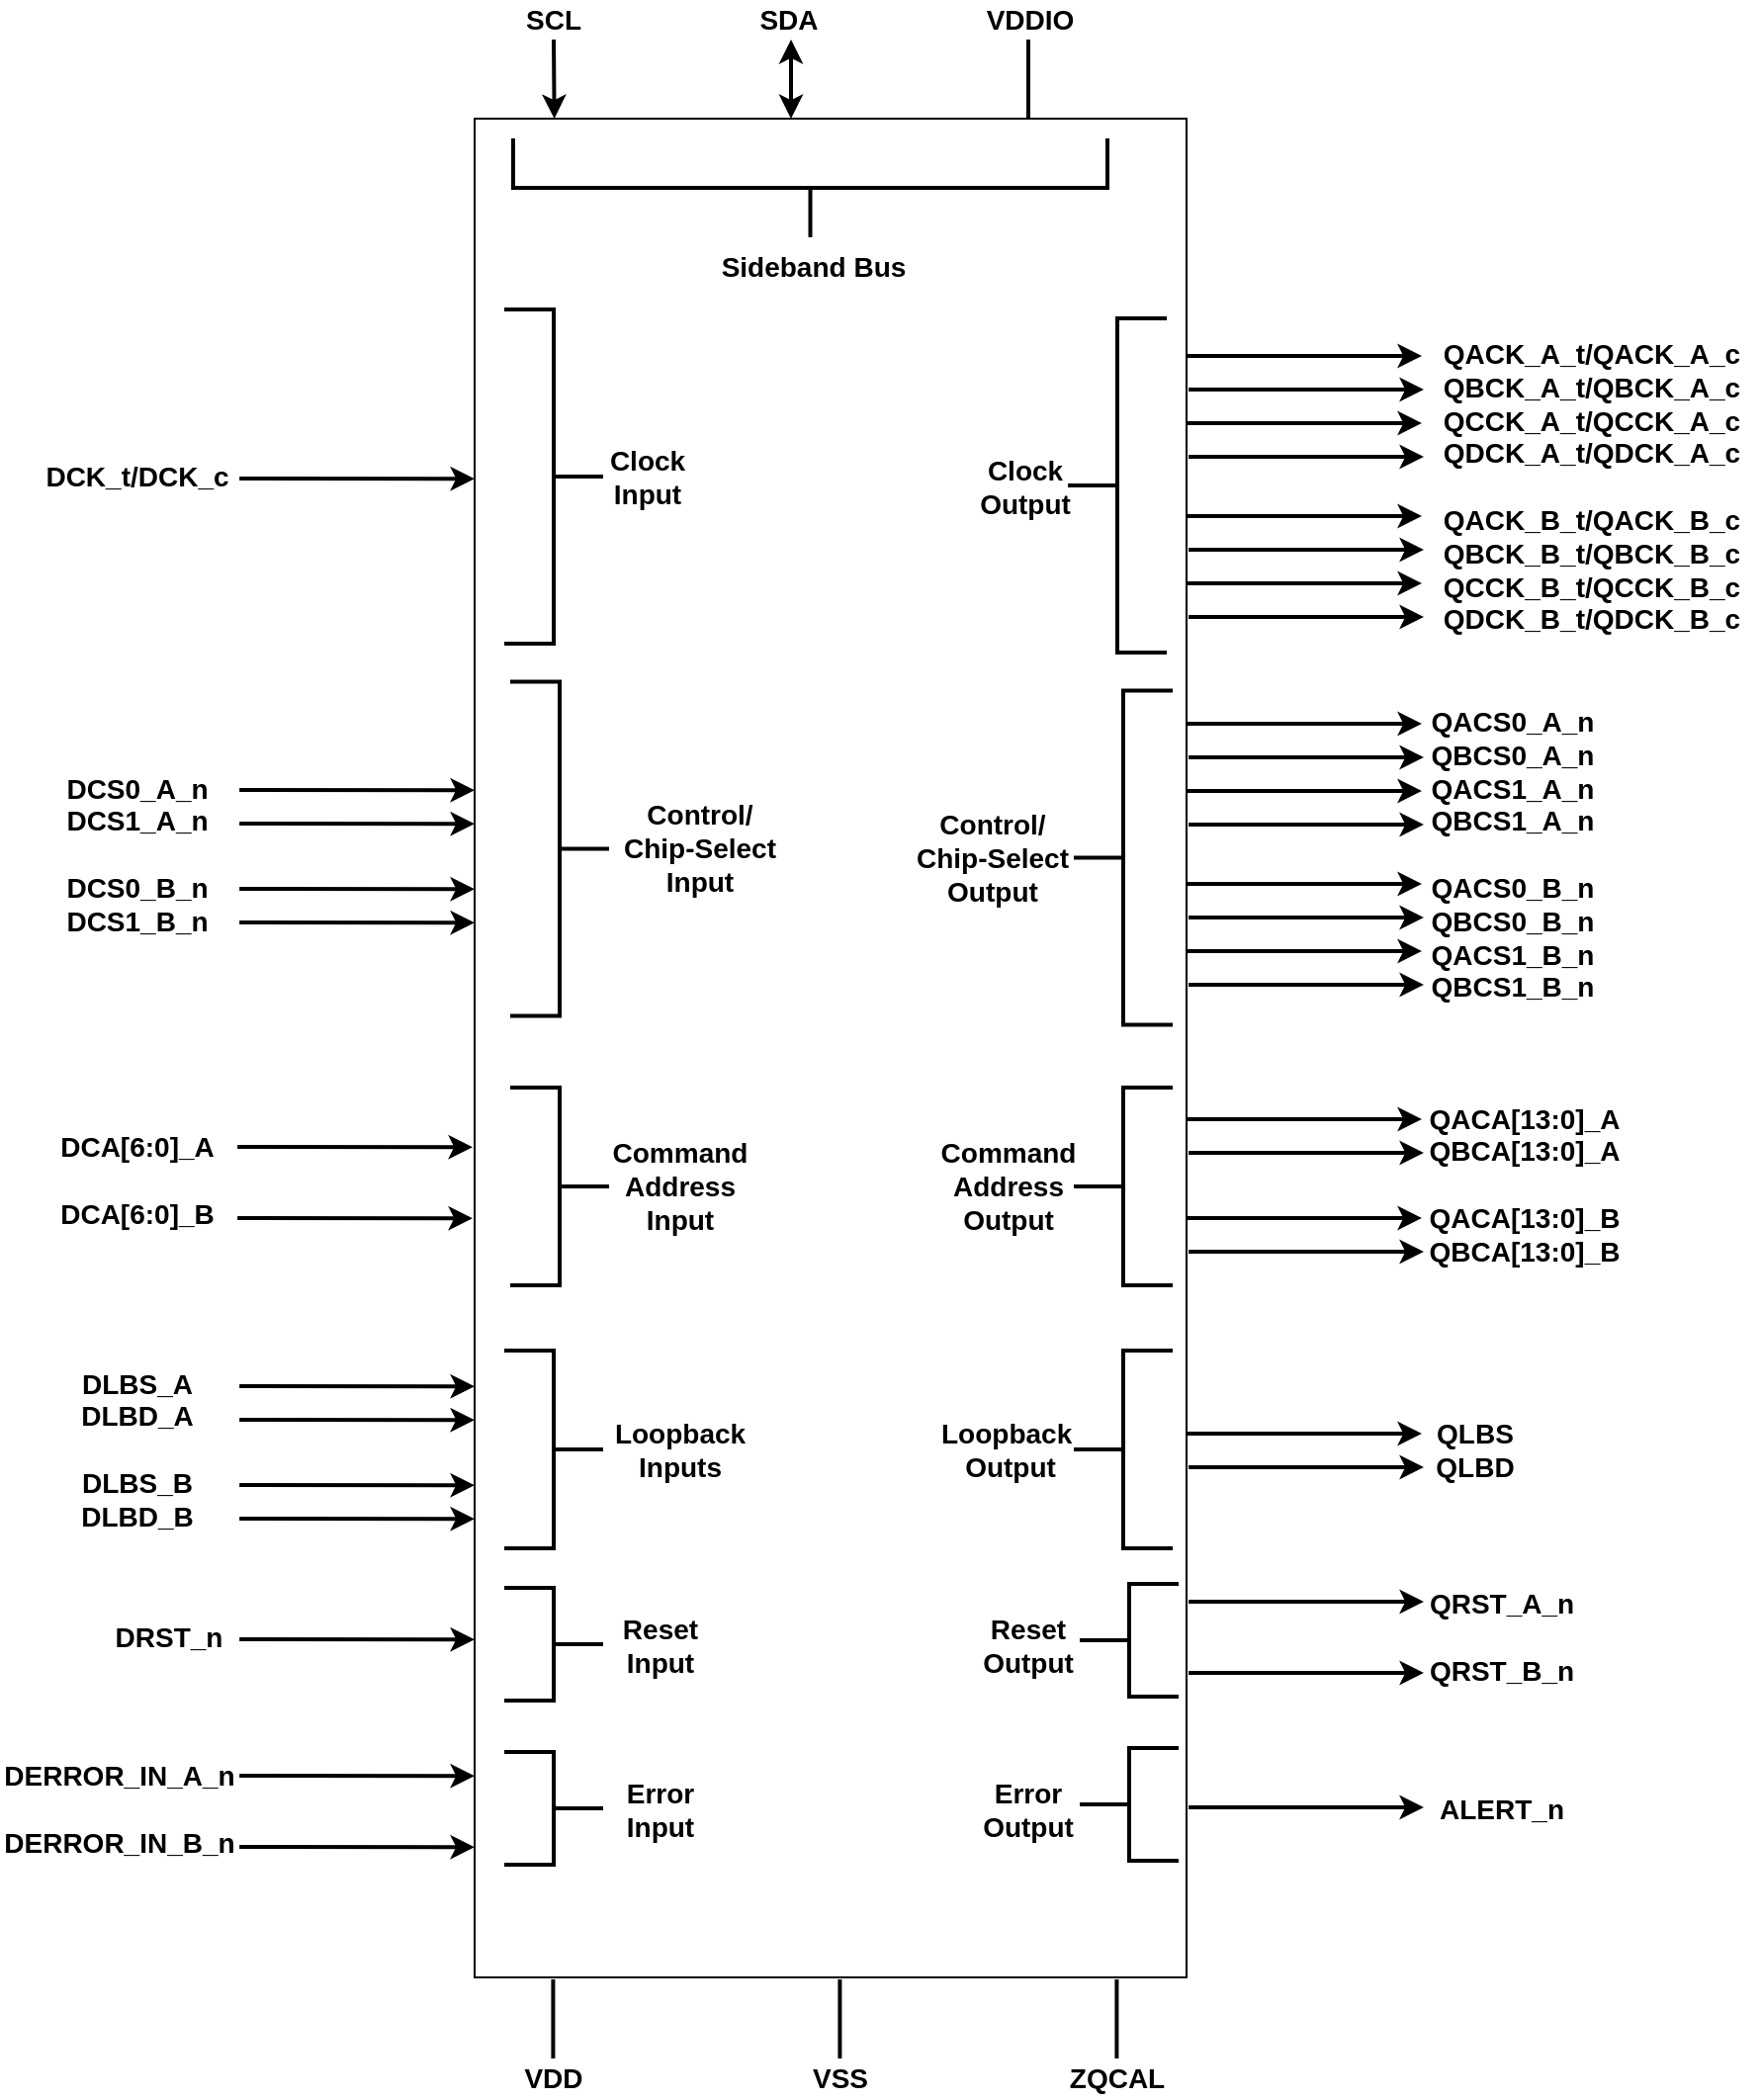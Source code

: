 <mxfile version="26.0.10">
  <diagram name="Page-1" id="vdN65WVOUSUoNXqUONqW">
    <mxGraphModel dx="1286" dy="1109" grid="1" gridSize="10" guides="1" tooltips="1" connect="1" arrows="1" fold="1" page="1" pageScale="1" pageWidth="850" pageHeight="1100" math="0" shadow="0">
      <root>
        <mxCell id="0" />
        <mxCell id="1" parent="0" />
        <mxCell id="19wFOHCZdqjI787uc1kk-1" value="" style="rounded=0;whiteSpace=wrap;html=1;" vertex="1" parent="1">
          <mxGeometry x="240" y="80" width="360" height="940" as="geometry" />
        </mxCell>
        <mxCell id="19wFOHCZdqjI787uc1kk-2" value="" style="endArrow=classic;html=1;rounded=0;entryX=-0.003;entryY=0.059;entryDx=0;entryDy=0;entryPerimeter=0;strokeWidth=2;" edge="1" parent="1">
          <mxGeometry width="50" height="50" relative="1" as="geometry">
            <mxPoint x="121.08" y="262" as="sourcePoint" />
            <mxPoint x="240.0" y="262.12" as="targetPoint" />
          </mxGeometry>
        </mxCell>
        <mxCell id="19wFOHCZdqjI787uc1kk-5" value="DCK_t/DCK_c" style="text;html=1;align=center;verticalAlign=middle;whiteSpace=wrap;rounded=0;fontStyle=1;fontSize=14;" vertex="1" parent="1">
          <mxGeometry x="19" y="241" width="101.08" height="40" as="geometry" />
        </mxCell>
        <mxCell id="19wFOHCZdqjI787uc1kk-6" value="" style="endArrow=classic;html=1;rounded=0;entryX=-0.003;entryY=0.059;entryDx=0;entryDy=0;entryPerimeter=0;strokeWidth=2;" edge="1" parent="1">
          <mxGeometry width="50" height="50" relative="1" as="geometry">
            <mxPoint x="600" y="200" as="sourcePoint" />
            <mxPoint x="719" y="200" as="targetPoint" />
          </mxGeometry>
        </mxCell>
        <mxCell id="19wFOHCZdqjI787uc1kk-7" value="" style="endArrow=classic;html=1;rounded=0;entryX=-0.003;entryY=0.059;entryDx=0;entryDy=0;entryPerimeter=0;strokeWidth=2;" edge="1" parent="1">
          <mxGeometry width="50" height="50" relative="1" as="geometry">
            <mxPoint x="601" y="217" as="sourcePoint" />
            <mxPoint x="720" y="217" as="targetPoint" />
          </mxGeometry>
        </mxCell>
        <mxCell id="19wFOHCZdqjI787uc1kk-8" value="QACK_A_t/QACK_A_c&lt;div&gt;QBCK_A_t/QBCK_A_c&lt;/div&gt;&lt;div&gt;QCCK_A_t/QCCK_A_c&lt;/div&gt;&lt;div&gt;QDCK_A_t/QDCK_A_c&lt;/div&gt;&lt;div&gt;&lt;br&gt;&lt;/div&gt;&lt;div&gt;QACK_B_t/QACK_B_c&lt;/div&gt;&lt;div&gt;QBCK_B_t/QBCK_B_c&lt;/div&gt;&lt;div&gt;QCCK_B_t/QCCK_B_c&lt;/div&gt;&lt;div&gt;QDCK_B_t/QDCK_B_c&lt;/div&gt;" style="text;html=1;align=center;verticalAlign=middle;whiteSpace=wrap;rounded=0;fontStyle=1;fontSize=14;" vertex="1" parent="1">
          <mxGeometry x="720" y="184" width="170" height="163" as="geometry" />
        </mxCell>
        <mxCell id="19wFOHCZdqjI787uc1kk-9" value="" style="endArrow=classic;html=1;rounded=0;entryX=-0.003;entryY=0.059;entryDx=0;entryDy=0;entryPerimeter=0;strokeWidth=2;" edge="1" parent="1">
          <mxGeometry width="50" height="50" relative="1" as="geometry">
            <mxPoint x="600" y="234" as="sourcePoint" />
            <mxPoint x="719" y="234" as="targetPoint" />
          </mxGeometry>
        </mxCell>
        <mxCell id="19wFOHCZdqjI787uc1kk-10" value="" style="endArrow=classic;html=1;rounded=0;entryX=-0.003;entryY=0.059;entryDx=0;entryDy=0;entryPerimeter=0;strokeWidth=2;" edge="1" parent="1">
          <mxGeometry width="50" height="50" relative="1" as="geometry">
            <mxPoint x="601" y="251" as="sourcePoint" />
            <mxPoint x="720" y="251" as="targetPoint" />
          </mxGeometry>
        </mxCell>
        <mxCell id="19wFOHCZdqjI787uc1kk-11" value="" style="endArrow=classic;html=1;rounded=0;entryX=-0.003;entryY=0.059;entryDx=0;entryDy=0;entryPerimeter=0;strokeWidth=2;" edge="1" parent="1">
          <mxGeometry width="50" height="50" relative="1" as="geometry">
            <mxPoint x="600" y="281" as="sourcePoint" />
            <mxPoint x="719" y="281" as="targetPoint" />
          </mxGeometry>
        </mxCell>
        <mxCell id="19wFOHCZdqjI787uc1kk-12" value="" style="endArrow=classic;html=1;rounded=0;entryX=-0.003;entryY=0.059;entryDx=0;entryDy=0;entryPerimeter=0;strokeWidth=2;" edge="1" parent="1">
          <mxGeometry width="50" height="50" relative="1" as="geometry">
            <mxPoint x="601" y="298" as="sourcePoint" />
            <mxPoint x="720" y="298" as="targetPoint" />
          </mxGeometry>
        </mxCell>
        <mxCell id="19wFOHCZdqjI787uc1kk-13" value="" style="endArrow=classic;html=1;rounded=0;entryX=-0.003;entryY=0.059;entryDx=0;entryDy=0;entryPerimeter=0;strokeWidth=2;" edge="1" parent="1">
          <mxGeometry width="50" height="50" relative="1" as="geometry">
            <mxPoint x="600" y="315" as="sourcePoint" />
            <mxPoint x="719" y="315" as="targetPoint" />
          </mxGeometry>
        </mxCell>
        <mxCell id="19wFOHCZdqjI787uc1kk-14" value="" style="endArrow=classic;html=1;rounded=0;entryX=-0.003;entryY=0.059;entryDx=0;entryDy=0;entryPerimeter=0;strokeWidth=2;" edge="1" parent="1">
          <mxGeometry width="50" height="50" relative="1" as="geometry">
            <mxPoint x="601" y="332" as="sourcePoint" />
            <mxPoint x="720" y="332" as="targetPoint" />
          </mxGeometry>
        </mxCell>
        <mxCell id="19wFOHCZdqjI787uc1kk-15" value="" style="endArrow=classic;html=1;rounded=0;entryX=-0.003;entryY=0.059;entryDx=0;entryDy=0;entryPerimeter=0;strokeWidth=2;" edge="1" parent="1">
          <mxGeometry width="50" height="50" relative="1" as="geometry">
            <mxPoint x="121.08" y="419.5" as="sourcePoint" />
            <mxPoint x="240.0" y="419.62" as="targetPoint" />
          </mxGeometry>
        </mxCell>
        <mxCell id="19wFOHCZdqjI787uc1kk-16" value="DCS0_A_n&lt;div&gt;DCS1_A_n&lt;/div&gt;&lt;div&gt;&lt;br&gt;&lt;/div&gt;&lt;div&gt;DCS0_B_n&lt;/div&gt;&lt;div&gt;DCS1_B_n&lt;/div&gt;" style="text;html=1;align=center;verticalAlign=middle;whiteSpace=wrap;rounded=0;fontStyle=1;fontSize=14;" vertex="1" parent="1">
          <mxGeometry x="19" y="406.5" width="101.08" height="90" as="geometry" />
        </mxCell>
        <mxCell id="19wFOHCZdqjI787uc1kk-17" value="" style="endArrow=classic;html=1;rounded=0;entryX=-0.003;entryY=0.059;entryDx=0;entryDy=0;entryPerimeter=0;strokeWidth=2;" edge="1" parent="1">
          <mxGeometry width="50" height="50" relative="1" as="geometry">
            <mxPoint x="121.08" y="436.5" as="sourcePoint" />
            <mxPoint x="240.0" y="436.62" as="targetPoint" />
          </mxGeometry>
        </mxCell>
        <mxCell id="19wFOHCZdqjI787uc1kk-18" value="" style="endArrow=classic;html=1;rounded=0;entryX=-0.003;entryY=0.059;entryDx=0;entryDy=0;entryPerimeter=0;strokeWidth=2;" edge="1" parent="1">
          <mxGeometry width="50" height="50" relative="1" as="geometry">
            <mxPoint x="121.08" y="469.5" as="sourcePoint" />
            <mxPoint x="240.0" y="469.62" as="targetPoint" />
          </mxGeometry>
        </mxCell>
        <mxCell id="19wFOHCZdqjI787uc1kk-19" value="" style="endArrow=classic;html=1;rounded=0;entryX=-0.003;entryY=0.059;entryDx=0;entryDy=0;entryPerimeter=0;strokeWidth=2;" edge="1" parent="1">
          <mxGeometry width="50" height="50" relative="1" as="geometry">
            <mxPoint x="121.08" y="486.5" as="sourcePoint" />
            <mxPoint x="240.0" y="486.62" as="targetPoint" />
          </mxGeometry>
        </mxCell>
        <mxCell id="19wFOHCZdqjI787uc1kk-20" value="" style="endArrow=classic;html=1;rounded=0;entryX=-0.003;entryY=0.059;entryDx=0;entryDy=0;entryPerimeter=0;strokeWidth=2;" edge="1" parent="1">
          <mxGeometry width="50" height="50" relative="1" as="geometry">
            <mxPoint x="600" y="386" as="sourcePoint" />
            <mxPoint x="719" y="386" as="targetPoint" />
          </mxGeometry>
        </mxCell>
        <mxCell id="19wFOHCZdqjI787uc1kk-21" value="" style="endArrow=classic;html=1;rounded=0;entryX=-0.003;entryY=0.059;entryDx=0;entryDy=0;entryPerimeter=0;strokeWidth=2;" edge="1" parent="1">
          <mxGeometry width="50" height="50" relative="1" as="geometry">
            <mxPoint x="601" y="403" as="sourcePoint" />
            <mxPoint x="720" y="403" as="targetPoint" />
          </mxGeometry>
        </mxCell>
        <mxCell id="19wFOHCZdqjI787uc1kk-22" value="QACS0_A_n&lt;div&gt;QBCS0_A_n&lt;/div&gt;&lt;div&gt;QACS1_A_n&lt;/div&gt;&lt;div&gt;QBCS1_A_n&lt;/div&gt;&lt;div&gt;&lt;br&gt;&lt;/div&gt;&lt;div&gt;QACS0_B_n&lt;div&gt;QBCS0_B_n&lt;/div&gt;&lt;div&gt;QACS1_B_n&lt;/div&gt;&lt;div&gt;QBCS1_B_n&lt;/div&gt;&lt;/div&gt;" style="text;html=1;align=center;verticalAlign=middle;whiteSpace=wrap;rounded=0;fontStyle=1;fontSize=14;" vertex="1" parent="1">
          <mxGeometry x="720" y="370" width="90" height="163" as="geometry" />
        </mxCell>
        <mxCell id="19wFOHCZdqjI787uc1kk-23" value="" style="endArrow=classic;html=1;rounded=0;entryX=-0.003;entryY=0.059;entryDx=0;entryDy=0;entryPerimeter=0;strokeWidth=2;" edge="1" parent="1">
          <mxGeometry width="50" height="50" relative="1" as="geometry">
            <mxPoint x="600" y="420" as="sourcePoint" />
            <mxPoint x="719" y="420" as="targetPoint" />
          </mxGeometry>
        </mxCell>
        <mxCell id="19wFOHCZdqjI787uc1kk-24" value="" style="endArrow=classic;html=1;rounded=0;entryX=-0.003;entryY=0.059;entryDx=0;entryDy=0;entryPerimeter=0;strokeWidth=2;" edge="1" parent="1">
          <mxGeometry width="50" height="50" relative="1" as="geometry">
            <mxPoint x="601" y="437" as="sourcePoint" />
            <mxPoint x="720" y="437" as="targetPoint" />
          </mxGeometry>
        </mxCell>
        <mxCell id="19wFOHCZdqjI787uc1kk-25" value="" style="endArrow=classic;html=1;rounded=0;entryX=-0.003;entryY=0.059;entryDx=0;entryDy=0;entryPerimeter=0;strokeWidth=2;" edge="1" parent="1">
          <mxGeometry width="50" height="50" relative="1" as="geometry">
            <mxPoint x="600" y="467" as="sourcePoint" />
            <mxPoint x="719" y="467" as="targetPoint" />
          </mxGeometry>
        </mxCell>
        <mxCell id="19wFOHCZdqjI787uc1kk-26" value="" style="endArrow=classic;html=1;rounded=0;entryX=-0.003;entryY=0.059;entryDx=0;entryDy=0;entryPerimeter=0;strokeWidth=2;" edge="1" parent="1">
          <mxGeometry width="50" height="50" relative="1" as="geometry">
            <mxPoint x="601" y="484" as="sourcePoint" />
            <mxPoint x="720" y="484" as="targetPoint" />
          </mxGeometry>
        </mxCell>
        <mxCell id="19wFOHCZdqjI787uc1kk-27" value="" style="endArrow=classic;html=1;rounded=0;entryX=-0.003;entryY=0.059;entryDx=0;entryDy=0;entryPerimeter=0;strokeWidth=2;" edge="1" parent="1">
          <mxGeometry width="50" height="50" relative="1" as="geometry">
            <mxPoint x="600" y="501" as="sourcePoint" />
            <mxPoint x="719" y="501" as="targetPoint" />
          </mxGeometry>
        </mxCell>
        <mxCell id="19wFOHCZdqjI787uc1kk-28" value="" style="endArrow=classic;html=1;rounded=0;entryX=-0.003;entryY=0.059;entryDx=0;entryDy=0;entryPerimeter=0;strokeWidth=2;" edge="1" parent="1">
          <mxGeometry width="50" height="50" relative="1" as="geometry">
            <mxPoint x="601" y="518" as="sourcePoint" />
            <mxPoint x="720" y="518" as="targetPoint" />
          </mxGeometry>
        </mxCell>
        <mxCell id="19wFOHCZdqjI787uc1kk-29" value="" style="endArrow=classic;html=1;rounded=0;entryX=-0.003;entryY=0.059;entryDx=0;entryDy=0;entryPerimeter=0;strokeWidth=2;" edge="1" parent="1">
          <mxGeometry width="50" height="50" relative="1" as="geometry">
            <mxPoint x="600" y="586" as="sourcePoint" />
            <mxPoint x="719" y="586" as="targetPoint" />
          </mxGeometry>
        </mxCell>
        <mxCell id="19wFOHCZdqjI787uc1kk-30" value="" style="endArrow=classic;html=1;rounded=0;entryX=-0.003;entryY=0.059;entryDx=0;entryDy=0;entryPerimeter=0;strokeWidth=2;" edge="1" parent="1">
          <mxGeometry width="50" height="50" relative="1" as="geometry">
            <mxPoint x="601" y="603" as="sourcePoint" />
            <mxPoint x="720" y="603" as="targetPoint" />
          </mxGeometry>
        </mxCell>
        <mxCell id="19wFOHCZdqjI787uc1kk-31" value="QACA[13:0]_A&lt;div&gt;QBCA[13:0]_A&lt;/div&gt;&lt;div&gt;&lt;br&gt;&lt;/div&gt;&lt;div&gt;QACA[13:0]_B&lt;div&gt;QBCA[13:0]_B&lt;/div&gt;&lt;/div&gt;" style="text;html=1;align=center;verticalAlign=middle;whiteSpace=wrap;rounded=0;fontStyle=1;fontSize=14;" vertex="1" parent="1">
          <mxGeometry x="722" y="569" width="98" height="100" as="geometry" />
        </mxCell>
        <mxCell id="19wFOHCZdqjI787uc1kk-32" value="" style="endArrow=classic;html=1;rounded=0;entryX=-0.003;entryY=0.059;entryDx=0;entryDy=0;entryPerimeter=0;strokeWidth=2;" edge="1" parent="1">
          <mxGeometry width="50" height="50" relative="1" as="geometry">
            <mxPoint x="600" y="636" as="sourcePoint" />
            <mxPoint x="719" y="636" as="targetPoint" />
          </mxGeometry>
        </mxCell>
        <mxCell id="19wFOHCZdqjI787uc1kk-33" value="" style="endArrow=classic;html=1;rounded=0;entryX=-0.003;entryY=0.059;entryDx=0;entryDy=0;entryPerimeter=0;strokeWidth=2;" edge="1" parent="1">
          <mxGeometry width="50" height="50" relative="1" as="geometry">
            <mxPoint x="601" y="653" as="sourcePoint" />
            <mxPoint x="720" y="653" as="targetPoint" />
          </mxGeometry>
        </mxCell>
        <mxCell id="19wFOHCZdqjI787uc1kk-38" value="" style="endArrow=classic;html=1;rounded=0;entryX=-0.003;entryY=0.059;entryDx=0;entryDy=0;entryPerimeter=0;strokeWidth=2;" edge="1" parent="1">
          <mxGeometry width="50" height="50" relative="1" as="geometry">
            <mxPoint x="120.08" y="600" as="sourcePoint" />
            <mxPoint x="239.0" y="600.12" as="targetPoint" />
          </mxGeometry>
        </mxCell>
        <mxCell id="19wFOHCZdqjI787uc1kk-39" value="" style="endArrow=classic;html=1;rounded=0;entryX=-0.003;entryY=0.059;entryDx=0;entryDy=0;entryPerimeter=0;strokeWidth=2;" edge="1" parent="1">
          <mxGeometry width="50" height="50" relative="1" as="geometry">
            <mxPoint x="120.08" y="636" as="sourcePoint" />
            <mxPoint x="239.0" y="636.12" as="targetPoint" />
          </mxGeometry>
        </mxCell>
        <mxCell id="19wFOHCZdqjI787uc1kk-40" value="DCA[6:0]_A&lt;div&gt;&lt;br&gt;&lt;/div&gt;&lt;div&gt;DCA[6:0]_B&lt;/div&gt;" style="text;html=1;align=center;verticalAlign=middle;whiteSpace=wrap;rounded=0;fontStyle=1;fontSize=14;" vertex="1" parent="1">
          <mxGeometry x="19" y="589" width="101.08" height="56" as="geometry" />
        </mxCell>
        <mxCell id="19wFOHCZdqjI787uc1kk-41" value="" style="endArrow=classic;html=1;rounded=0;entryX=-0.003;entryY=0.059;entryDx=0;entryDy=0;entryPerimeter=0;strokeWidth=2;" edge="1" parent="1">
          <mxGeometry width="50" height="50" relative="1" as="geometry">
            <mxPoint x="121.08" y="721" as="sourcePoint" />
            <mxPoint x="240.0" y="721.12" as="targetPoint" />
          </mxGeometry>
        </mxCell>
        <mxCell id="19wFOHCZdqjI787uc1kk-42" value="DLBS_A&lt;div&gt;DLBD_A&lt;/div&gt;&lt;div&gt;&lt;br&gt;&lt;/div&gt;&lt;div&gt;DLBS_B&lt;/div&gt;&lt;div&gt;DLBD_B&lt;/div&gt;" style="text;html=1;align=center;verticalAlign=middle;whiteSpace=wrap;rounded=0;fontStyle=1;fontSize=14;" vertex="1" parent="1">
          <mxGeometry x="19" y="708" width="101.08" height="90" as="geometry" />
        </mxCell>
        <mxCell id="19wFOHCZdqjI787uc1kk-43" value="" style="endArrow=classic;html=1;rounded=0;entryX=-0.003;entryY=0.059;entryDx=0;entryDy=0;entryPerimeter=0;strokeWidth=2;" edge="1" parent="1">
          <mxGeometry width="50" height="50" relative="1" as="geometry">
            <mxPoint x="121.08" y="738" as="sourcePoint" />
            <mxPoint x="240.0" y="738.12" as="targetPoint" />
          </mxGeometry>
        </mxCell>
        <mxCell id="19wFOHCZdqjI787uc1kk-44" value="" style="endArrow=classic;html=1;rounded=0;entryX=-0.003;entryY=0.059;entryDx=0;entryDy=0;entryPerimeter=0;strokeWidth=2;" edge="1" parent="1">
          <mxGeometry width="50" height="50" relative="1" as="geometry">
            <mxPoint x="121.08" y="771" as="sourcePoint" />
            <mxPoint x="240.0" y="771.12" as="targetPoint" />
          </mxGeometry>
        </mxCell>
        <mxCell id="19wFOHCZdqjI787uc1kk-45" value="" style="endArrow=classic;html=1;rounded=0;entryX=-0.003;entryY=0.059;entryDx=0;entryDy=0;entryPerimeter=0;strokeWidth=2;" edge="1" parent="1">
          <mxGeometry width="50" height="50" relative="1" as="geometry">
            <mxPoint x="121.08" y="788" as="sourcePoint" />
            <mxPoint x="240.0" y="788.12" as="targetPoint" />
          </mxGeometry>
        </mxCell>
        <mxCell id="19wFOHCZdqjI787uc1kk-46" value="" style="endArrow=classic;html=1;rounded=0;entryX=-0.003;entryY=0.059;entryDx=0;entryDy=0;entryPerimeter=0;strokeWidth=2;" edge="1" parent="1">
          <mxGeometry width="50" height="50" relative="1" as="geometry">
            <mxPoint x="600" y="745" as="sourcePoint" />
            <mxPoint x="719" y="745" as="targetPoint" />
          </mxGeometry>
        </mxCell>
        <mxCell id="19wFOHCZdqjI787uc1kk-47" value="" style="endArrow=classic;html=1;rounded=0;entryX=-0.003;entryY=0.059;entryDx=0;entryDy=0;entryPerimeter=0;strokeWidth=2;" edge="1" parent="1">
          <mxGeometry width="50" height="50" relative="1" as="geometry">
            <mxPoint x="601" y="762" as="sourcePoint" />
            <mxPoint x="720" y="762" as="targetPoint" />
          </mxGeometry>
        </mxCell>
        <mxCell id="19wFOHCZdqjI787uc1kk-48" value="QLBS&lt;div&gt;QLBD&lt;/div&gt;" style="text;html=1;align=center;verticalAlign=middle;whiteSpace=wrap;rounded=0;fontStyle=1;fontSize=14;" vertex="1" parent="1">
          <mxGeometry x="722" y="728" width="48" height="50" as="geometry" />
        </mxCell>
        <mxCell id="19wFOHCZdqjI787uc1kk-51" value="" style="endArrow=classic;html=1;rounded=0;entryX=-0.003;entryY=0.059;entryDx=0;entryDy=0;entryPerimeter=0;strokeWidth=2;" edge="1" parent="1">
          <mxGeometry width="50" height="50" relative="1" as="geometry">
            <mxPoint x="121.08" y="849" as="sourcePoint" />
            <mxPoint x="240.0" y="849.12" as="targetPoint" />
          </mxGeometry>
        </mxCell>
        <mxCell id="19wFOHCZdqjI787uc1kk-52" value="DRST_n" style="text;html=1;align=center;verticalAlign=middle;whiteSpace=wrap;rounded=0;fontStyle=1;fontSize=14;" vertex="1" parent="1">
          <mxGeometry x="50" y="838" width="71.08" height="20" as="geometry" />
        </mxCell>
        <mxCell id="19wFOHCZdqjI787uc1kk-53" value="" style="endArrow=classic;html=1;rounded=0;entryX=-0.003;entryY=0.059;entryDx=0;entryDy=0;entryPerimeter=0;strokeWidth=2;" edge="1" parent="1">
          <mxGeometry width="50" height="50" relative="1" as="geometry">
            <mxPoint x="601" y="830" as="sourcePoint" />
            <mxPoint x="720" y="830" as="targetPoint" />
          </mxGeometry>
        </mxCell>
        <mxCell id="19wFOHCZdqjI787uc1kk-55" value="QRST_A_n&lt;div&gt;&lt;br&gt;&lt;div&gt;QRST_B_n&lt;/div&gt;&lt;/div&gt;" style="text;html=1;align=center;verticalAlign=middle;whiteSpace=wrap;rounded=0;fontStyle=1;fontSize=14;" vertex="1" parent="1">
          <mxGeometry x="727.5" y="823" width="63" height="50" as="geometry" />
        </mxCell>
        <mxCell id="19wFOHCZdqjI787uc1kk-56" value="" style="endArrow=classic;html=1;rounded=0;entryX=-0.003;entryY=0.059;entryDx=0;entryDy=0;entryPerimeter=0;strokeWidth=2;" edge="1" parent="1">
          <mxGeometry width="50" height="50" relative="1" as="geometry">
            <mxPoint x="601" y="866" as="sourcePoint" />
            <mxPoint x="720" y="866" as="targetPoint" />
          </mxGeometry>
        </mxCell>
        <mxCell id="19wFOHCZdqjI787uc1kk-59" value="" style="endArrow=classic;html=1;rounded=0;entryX=-0.003;entryY=0.059;entryDx=0;entryDy=0;entryPerimeter=0;strokeWidth=2;" edge="1" parent="1">
          <mxGeometry width="50" height="50" relative="1" as="geometry">
            <mxPoint x="601" y="934" as="sourcePoint" />
            <mxPoint x="720" y="934" as="targetPoint" />
          </mxGeometry>
        </mxCell>
        <mxCell id="19wFOHCZdqjI787uc1kk-60" value="ALERT_n" style="text;html=1;align=center;verticalAlign=middle;whiteSpace=wrap;rounded=0;fontStyle=1;fontSize=14;" vertex="1" parent="1">
          <mxGeometry x="727.5" y="925" width="63" height="20" as="geometry" />
        </mxCell>
        <mxCell id="19wFOHCZdqjI787uc1kk-62" value="" style="endArrow=classic;html=1;rounded=0;entryX=-0.003;entryY=0.059;entryDx=0;entryDy=0;entryPerimeter=0;strokeWidth=2;" edge="1" parent="1">
          <mxGeometry width="50" height="50" relative="1" as="geometry">
            <mxPoint x="121.08" y="918" as="sourcePoint" />
            <mxPoint x="240.0" y="918.12" as="targetPoint" />
          </mxGeometry>
        </mxCell>
        <mxCell id="19wFOHCZdqjI787uc1kk-63" value="" style="endArrow=classic;html=1;rounded=0;entryX=-0.003;entryY=0.059;entryDx=0;entryDy=0;entryPerimeter=0;strokeWidth=2;" edge="1" parent="1">
          <mxGeometry width="50" height="50" relative="1" as="geometry">
            <mxPoint x="121.08" y="954" as="sourcePoint" />
            <mxPoint x="240.0" y="954.12" as="targetPoint" />
          </mxGeometry>
        </mxCell>
        <mxCell id="19wFOHCZdqjI787uc1kk-64" value="DERROR_IN_A_n&lt;div&gt;&lt;br&gt;&lt;/div&gt;&lt;div&gt;DERROR_IN_B_n&lt;/div&gt;" style="text;html=1;align=center;verticalAlign=middle;whiteSpace=wrap;rounded=0;fontStyle=1;fontSize=14;" vertex="1" parent="1">
          <mxGeometry y="907" width="121.08" height="56" as="geometry" />
        </mxCell>
        <mxCell id="19wFOHCZdqjI787uc1kk-66" value="" style="endArrow=classic;html=1;rounded=0;entryX=0.112;entryY=0;entryDx=0;entryDy=0;entryPerimeter=0;strokeWidth=2;" edge="1" parent="1" target="19wFOHCZdqjI787uc1kk-1">
          <mxGeometry width="50" height="50" relative="1" as="geometry">
            <mxPoint x="280" y="40" as="sourcePoint" />
            <mxPoint x="278.92" y="80.12" as="targetPoint" />
          </mxGeometry>
        </mxCell>
        <mxCell id="19wFOHCZdqjI787uc1kk-67" value="" style="endArrow=classic;html=1;rounded=0;entryX=0.112;entryY=0;entryDx=0;entryDy=0;entryPerimeter=0;strokeWidth=2;startArrow=classic;startFill=1;" edge="1" parent="1">
          <mxGeometry width="50" height="50" relative="1" as="geometry">
            <mxPoint x="400" y="40" as="sourcePoint" />
            <mxPoint x="400" y="80" as="targetPoint" />
          </mxGeometry>
        </mxCell>
        <mxCell id="19wFOHCZdqjI787uc1kk-68" value="" style="endArrow=none;html=1;rounded=0;entryX=0.112;entryY=0;entryDx=0;entryDy=0;entryPerimeter=0;strokeWidth=2;startFill=0;" edge="1" parent="1">
          <mxGeometry width="50" height="50" relative="1" as="geometry">
            <mxPoint x="520" y="40" as="sourcePoint" />
            <mxPoint x="520" y="80" as="targetPoint" />
          </mxGeometry>
        </mxCell>
        <mxCell id="19wFOHCZdqjI787uc1kk-69" value="SCL" style="text;html=1;align=center;verticalAlign=middle;whiteSpace=wrap;rounded=0;fontStyle=1;fontSize=14;" vertex="1" parent="1">
          <mxGeometry x="255" y="20" width="50" height="20" as="geometry" />
        </mxCell>
        <mxCell id="19wFOHCZdqjI787uc1kk-70" value="SDA" style="text;html=1;align=center;verticalAlign=middle;whiteSpace=wrap;rounded=0;fontStyle=1;fontSize=14;" vertex="1" parent="1">
          <mxGeometry x="374" y="20" width="50" height="20" as="geometry" />
        </mxCell>
        <mxCell id="19wFOHCZdqjI787uc1kk-71" value="VDDIO" style="text;html=1;align=center;verticalAlign=middle;whiteSpace=wrap;rounded=0;fontStyle=1;fontSize=14;" vertex="1" parent="1">
          <mxGeometry x="496" y="20" width="50" height="20" as="geometry" />
        </mxCell>
        <mxCell id="19wFOHCZdqjI787uc1kk-72" value="" style="endArrow=none;html=1;rounded=0;entryX=0.112;entryY=0;entryDx=0;entryDy=0;entryPerimeter=0;strokeWidth=2;startFill=0;" edge="1" parent="1">
          <mxGeometry width="50" height="50" relative="1" as="geometry">
            <mxPoint x="279.71" y="1021" as="sourcePoint" />
            <mxPoint x="279.71" y="1061" as="targetPoint" />
          </mxGeometry>
        </mxCell>
        <mxCell id="19wFOHCZdqjI787uc1kk-73" value="VDD" style="text;html=1;align=center;verticalAlign=middle;whiteSpace=wrap;rounded=0;fontStyle=1;fontSize=14;" vertex="1" parent="1">
          <mxGeometry x="255" y="1061" width="50" height="20" as="geometry" />
        </mxCell>
        <mxCell id="19wFOHCZdqjI787uc1kk-75" value="" style="endArrow=none;html=1;rounded=0;entryX=0.112;entryY=0;entryDx=0;entryDy=0;entryPerimeter=0;strokeWidth=2;startFill=0;" edge="1" parent="1">
          <mxGeometry width="50" height="50" relative="1" as="geometry">
            <mxPoint x="424.71" y="1021" as="sourcePoint" />
            <mxPoint x="424.71" y="1061" as="targetPoint" />
          </mxGeometry>
        </mxCell>
        <mxCell id="19wFOHCZdqjI787uc1kk-76" value="VSS" style="text;html=1;align=center;verticalAlign=middle;whiteSpace=wrap;rounded=0;fontStyle=1;fontSize=14;" vertex="1" parent="1">
          <mxGeometry x="400" y="1061" width="50" height="20" as="geometry" />
        </mxCell>
        <mxCell id="19wFOHCZdqjI787uc1kk-77" value="" style="endArrow=none;html=1;rounded=0;entryX=0.112;entryY=0;entryDx=0;entryDy=0;entryPerimeter=0;strokeWidth=2;startFill=0;" edge="1" parent="1">
          <mxGeometry width="50" height="50" relative="1" as="geometry">
            <mxPoint x="564.71" y="1021" as="sourcePoint" />
            <mxPoint x="564.71" y="1061" as="targetPoint" />
          </mxGeometry>
        </mxCell>
        <mxCell id="19wFOHCZdqjI787uc1kk-78" value="ZQCAL" style="text;html=1;align=center;verticalAlign=middle;whiteSpace=wrap;rounded=0;fontStyle=1;fontSize=14;" vertex="1" parent="1">
          <mxGeometry x="540" y="1061" width="50" height="20" as="geometry" />
        </mxCell>
        <mxCell id="19wFOHCZdqjI787uc1kk-79" value="" style="strokeWidth=2;html=1;shape=mxgraph.flowchart.annotation_2;align=left;labelPosition=right;pointerEvents=1;" vertex="1" parent="1">
          <mxGeometry x="540" y="181" width="50" height="169" as="geometry" />
        </mxCell>
        <mxCell id="19wFOHCZdqjI787uc1kk-80" value="" style="strokeWidth=2;html=1;shape=mxgraph.flowchart.annotation_2;align=left;labelPosition=right;pointerEvents=1;direction=west;" vertex="1" parent="1">
          <mxGeometry x="255" y="176.5" width="50" height="169" as="geometry" />
        </mxCell>
        <mxCell id="19wFOHCZdqjI787uc1kk-81" value="Clock Input" style="text;html=1;align=center;verticalAlign=middle;whiteSpace=wrap;rounded=0;fontStyle=1;fontSize=14;" vertex="1" parent="1">
          <mxGeometry x="305" y="241" width="45" height="40" as="geometry" />
        </mxCell>
        <mxCell id="19wFOHCZdqjI787uc1kk-82" value="Clock Output" style="text;html=1;align=center;verticalAlign=middle;whiteSpace=wrap;rounded=0;fontStyle=1;fontSize=14;" vertex="1" parent="1">
          <mxGeometry x="496" y="245.5" width="45" height="40" as="geometry" />
        </mxCell>
        <mxCell id="19wFOHCZdqjI787uc1kk-83" value="" style="strokeWidth=2;html=1;shape=mxgraph.flowchart.annotation_2;align=left;labelPosition=right;pointerEvents=1;" vertex="1" parent="1">
          <mxGeometry x="543" y="369.25" width="50" height="169" as="geometry" />
        </mxCell>
        <mxCell id="19wFOHCZdqjI787uc1kk-84" value="" style="strokeWidth=2;html=1;shape=mxgraph.flowchart.annotation_2;align=left;labelPosition=right;pointerEvents=1;direction=west;" vertex="1" parent="1">
          <mxGeometry x="258" y="364.75" width="50" height="169" as="geometry" />
        </mxCell>
        <mxCell id="19wFOHCZdqjI787uc1kk-85" value="Control/&lt;div&gt;Chip-Select&lt;div&gt;Input&lt;/div&gt;&lt;/div&gt;" style="text;html=1;align=center;verticalAlign=middle;whiteSpace=wrap;rounded=0;fontStyle=1;fontSize=14;" vertex="1" parent="1">
          <mxGeometry x="308" y="429.25" width="92" height="40" as="geometry" />
        </mxCell>
        <mxCell id="19wFOHCZdqjI787uc1kk-86" value="Control/&lt;div&gt;Chip-Select&lt;/div&gt;&lt;div&gt;Output&lt;/div&gt;" style="text;html=1;align=center;verticalAlign=middle;whiteSpace=wrap;rounded=0;fontStyle=1;fontSize=14;" vertex="1" parent="1">
          <mxGeometry x="460" y="433.75" width="84" height="40" as="geometry" />
        </mxCell>
        <mxCell id="19wFOHCZdqjI787uc1kk-87" value="" style="strokeWidth=2;html=1;shape=mxgraph.flowchart.annotation_2;align=left;labelPosition=right;pointerEvents=1;" vertex="1" parent="1">
          <mxGeometry x="543" y="570" width="50" height="100" as="geometry" />
        </mxCell>
        <mxCell id="19wFOHCZdqjI787uc1kk-88" value="" style="strokeWidth=2;html=1;shape=mxgraph.flowchart.annotation_2;align=left;labelPosition=right;pointerEvents=1;direction=west;" vertex="1" parent="1">
          <mxGeometry x="258" y="570" width="50" height="100" as="geometry" />
        </mxCell>
        <mxCell id="19wFOHCZdqjI787uc1kk-89" value="Command Address&lt;div&gt;Input&lt;/div&gt;" style="text;html=1;align=center;verticalAlign=middle;whiteSpace=wrap;rounded=0;fontStyle=1;fontSize=14;" vertex="1" parent="1">
          <mxGeometry x="308" y="600" width="72" height="40" as="geometry" />
        </mxCell>
        <mxCell id="19wFOHCZdqjI787uc1kk-90" value="Command&lt;div&gt;Address Output&lt;/div&gt;" style="text;html=1;align=center;verticalAlign=middle;whiteSpace=wrap;rounded=0;fontStyle=1;fontSize=14;" vertex="1" parent="1">
          <mxGeometry x="480" y="600" width="60" height="40" as="geometry" />
        </mxCell>
        <mxCell id="19wFOHCZdqjI787uc1kk-95" value="" style="strokeWidth=2;html=1;shape=mxgraph.flowchart.annotation_2;align=left;labelPosition=right;pointerEvents=1;direction=west;" vertex="1" parent="1">
          <mxGeometry x="255" y="703" width="50" height="100" as="geometry" />
        </mxCell>
        <mxCell id="19wFOHCZdqjI787uc1kk-96" value="Loopback Inputs" style="text;html=1;align=center;verticalAlign=middle;whiteSpace=wrap;rounded=0;fontStyle=1;fontSize=14;" vertex="1" parent="1">
          <mxGeometry x="308" y="733" width="72" height="40" as="geometry" />
        </mxCell>
        <mxCell id="19wFOHCZdqjI787uc1kk-97" value="" style="strokeWidth=2;html=1;shape=mxgraph.flowchart.annotation_2;align=left;labelPosition=right;pointerEvents=1;" vertex="1" parent="1">
          <mxGeometry x="543" y="703" width="50" height="100" as="geometry" />
        </mxCell>
        <mxCell id="19wFOHCZdqjI787uc1kk-98" value="Loopback&amp;nbsp;&lt;div&gt;Output&lt;/div&gt;" style="text;html=1;align=center;verticalAlign=middle;whiteSpace=wrap;rounded=0;fontStyle=1;fontSize=14;" vertex="1" parent="1">
          <mxGeometry x="481" y="733" width="60" height="40" as="geometry" />
        </mxCell>
        <mxCell id="19wFOHCZdqjI787uc1kk-99" value="" style="strokeWidth=2;html=1;shape=mxgraph.flowchart.annotation_2;align=left;labelPosition=right;pointerEvents=1;direction=west;" vertex="1" parent="1">
          <mxGeometry x="255" y="823" width="50" height="57" as="geometry" />
        </mxCell>
        <mxCell id="19wFOHCZdqjI787uc1kk-100" value="Reset Input" style="text;html=1;align=center;verticalAlign=middle;whiteSpace=wrap;rounded=0;fontStyle=1;fontSize=14;" vertex="1" parent="1">
          <mxGeometry x="308" y="831.5" width="52" height="40" as="geometry" />
        </mxCell>
        <mxCell id="19wFOHCZdqjI787uc1kk-101" value="" style="strokeWidth=2;html=1;shape=mxgraph.flowchart.annotation_2;align=left;labelPosition=right;pointerEvents=1;direction=east;" vertex="1" parent="1">
          <mxGeometry x="546" y="821" width="50" height="57" as="geometry" />
        </mxCell>
        <mxCell id="19wFOHCZdqjI787uc1kk-102" value="Reset Output" style="text;html=1;align=center;verticalAlign=middle;whiteSpace=wrap;rounded=0;fontStyle=1;fontSize=14;" vertex="1" parent="1">
          <mxGeometry x="494" y="831.5" width="52" height="40" as="geometry" />
        </mxCell>
        <mxCell id="19wFOHCZdqjI787uc1kk-103" value="" style="strokeWidth=2;html=1;shape=mxgraph.flowchart.annotation_2;align=left;labelPosition=right;pointerEvents=1;direction=west;" vertex="1" parent="1">
          <mxGeometry x="255" y="906" width="50" height="57" as="geometry" />
        </mxCell>
        <mxCell id="19wFOHCZdqjI787uc1kk-104" value="Error Input" style="text;html=1;align=center;verticalAlign=middle;whiteSpace=wrap;rounded=0;fontStyle=1;fontSize=14;" vertex="1" parent="1">
          <mxGeometry x="308" y="914.5" width="52" height="40" as="geometry" />
        </mxCell>
        <mxCell id="19wFOHCZdqjI787uc1kk-105" value="" style="strokeWidth=2;html=1;shape=mxgraph.flowchart.annotation_2;align=left;labelPosition=right;pointerEvents=1;direction=east;" vertex="1" parent="1">
          <mxGeometry x="546" y="904" width="50" height="57" as="geometry" />
        </mxCell>
        <mxCell id="19wFOHCZdqjI787uc1kk-106" value="Error Output" style="text;html=1;align=center;verticalAlign=middle;whiteSpace=wrap;rounded=0;fontStyle=1;fontSize=14;" vertex="1" parent="1">
          <mxGeometry x="494" y="914.5" width="52" height="40" as="geometry" />
        </mxCell>
        <mxCell id="19wFOHCZdqjI787uc1kk-107" value="" style="strokeWidth=2;html=1;shape=mxgraph.flowchart.annotation_2;align=left;labelPosition=right;pointerEvents=1;direction=north;" vertex="1" parent="1">
          <mxGeometry x="259.5" y="90" width="300.5" height="50" as="geometry" />
        </mxCell>
        <mxCell id="19wFOHCZdqjI787uc1kk-108" value="Sideband Bus" style="text;html=1;align=center;verticalAlign=middle;whiteSpace=wrap;rounded=0;fontStyle=1;fontSize=14;" vertex="1" parent="1">
          <mxGeometry x="350" y="140" width="122.75" height="30" as="geometry" />
        </mxCell>
      </root>
    </mxGraphModel>
  </diagram>
</mxfile>
